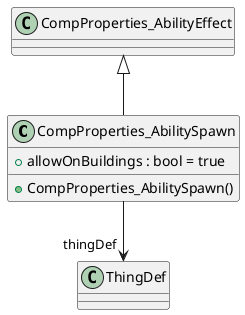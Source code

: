 @startuml
class CompProperties_AbilitySpawn {
    + allowOnBuildings : bool = true
    + CompProperties_AbilitySpawn()
}
CompProperties_AbilityEffect <|-- CompProperties_AbilitySpawn
CompProperties_AbilitySpawn --> "thingDef" ThingDef
@enduml
